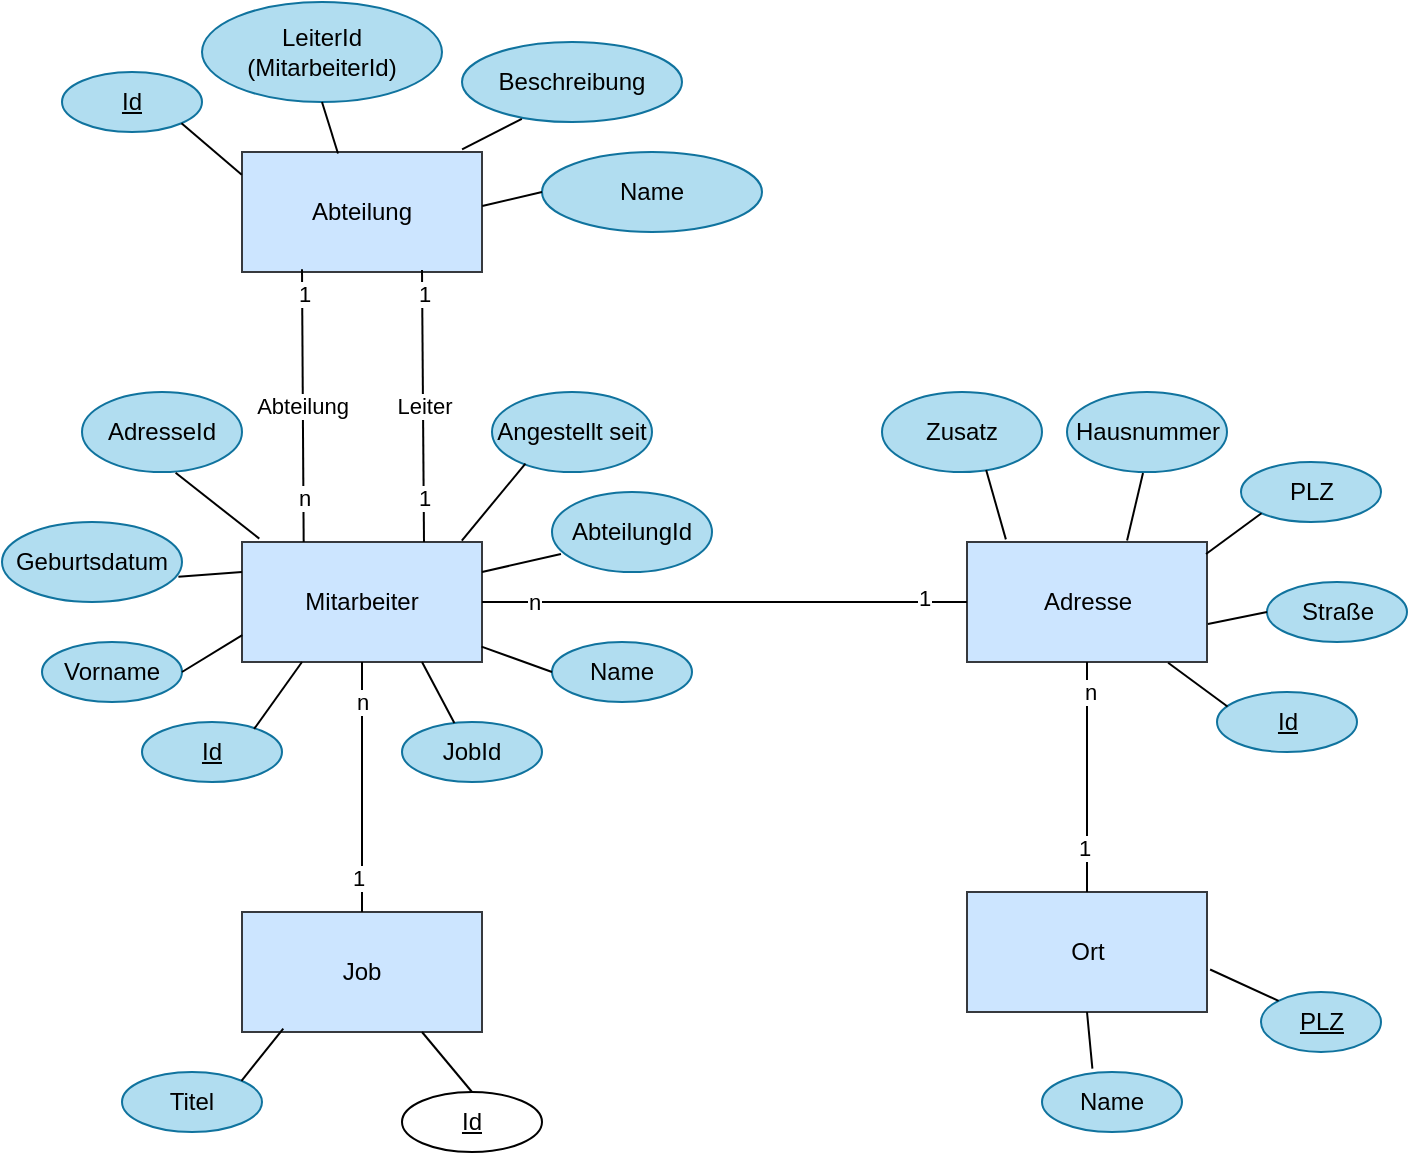 <mxfile version="24.6.2" type="device">
  <diagram id="415Xjly7tCgpQv022EDN" name="Seite-1">
    <mxGraphModel dx="1811" dy="549" grid="1" gridSize="10" guides="1" tooltips="1" connect="1" arrows="1" fold="1" page="1" pageScale="1" pageWidth="827" pageHeight="1169" math="0" shadow="0">
      <root>
        <mxCell id="0" />
        <mxCell id="1" parent="0" />
        <mxCell id="FzVCcaH5rEI2dsI1RSkb-1" value="AdresseId" style="ellipse;whiteSpace=wrap;html=1;fillColor=#b1ddf0;strokeColor=#10739e;" parent="1" vertex="1">
          <mxGeometry x="20" y="295" width="80" height="40" as="geometry" />
        </mxCell>
        <mxCell id="FzVCcaH5rEI2dsI1RSkb-3" value="Hausnummer" style="ellipse;whiteSpace=wrap;html=1;fillColor=#b1ddf0;strokeColor=#10739e;" parent="1" vertex="1">
          <mxGeometry x="512.5" y="295" width="80" height="40" as="geometry" />
        </mxCell>
        <mxCell id="FzVCcaH5rEI2dsI1RSkb-4" value="Name" style="ellipse;whiteSpace=wrap;html=1;fillColor=#b1ddf0;strokeColor=#10739e;" parent="1" vertex="1">
          <mxGeometry x="500" y="635" width="70" height="30" as="geometry" />
        </mxCell>
        <mxCell id="FzVCcaH5rEI2dsI1RSkb-5" value="Mitarbeiter" style="rounded=0;whiteSpace=wrap;html=1;fillColor=#cce5ff;strokeColor=#36393d;" parent="1" vertex="1">
          <mxGeometry x="100" y="370" width="120" height="60" as="geometry" />
        </mxCell>
        <mxCell id="FzVCcaH5rEI2dsI1RSkb-6" value="Abteilung" style="rounded=0;whiteSpace=wrap;html=1;fillColor=#cce5ff;strokeColor=#36393d;" parent="1" vertex="1">
          <mxGeometry x="100" y="175" width="120" height="60" as="geometry" />
        </mxCell>
        <mxCell id="FzVCcaH5rEI2dsI1RSkb-7" value="Adresse" style="rounded=0;whiteSpace=wrap;html=1;fillColor=#cce5ff;strokeColor=#36393d;" parent="1" vertex="1">
          <mxGeometry x="462.5" y="370" width="120" height="60" as="geometry" />
        </mxCell>
        <mxCell id="FzVCcaH5rEI2dsI1RSkb-8" value="Ort" style="rounded=0;whiteSpace=wrap;html=1;fillColor=#cce5ff;strokeColor=#36393d;" parent="1" vertex="1">
          <mxGeometry x="462.5" y="545" width="120" height="60" as="geometry" />
        </mxCell>
        <mxCell id="FzVCcaH5rEI2dsI1RSkb-9" value="&lt;u&gt;Id&lt;/u&gt;" style="ellipse;whiteSpace=wrap;html=1;fillColor=#b1ddf0;strokeColor=#10739e;" parent="1" vertex="1">
          <mxGeometry x="587.5" y="445" width="70" height="30" as="geometry" />
        </mxCell>
        <mxCell id="FzVCcaH5rEI2dsI1RSkb-11" value="Angestellt seit" style="ellipse;whiteSpace=wrap;html=1;fillColor=#b1ddf0;strokeColor=#10739e;" parent="1" vertex="1">
          <mxGeometry x="225" y="295" width="80" height="40" as="geometry" />
        </mxCell>
        <mxCell id="FzVCcaH5rEI2dsI1RSkb-12" value="JobId" style="ellipse;whiteSpace=wrap;html=1;fillColor=#b1ddf0;strokeColor=#10739e;" parent="1" vertex="1">
          <mxGeometry x="180" y="460" width="70" height="30" as="geometry" />
        </mxCell>
        <mxCell id="FzVCcaH5rEI2dsI1RSkb-13" value="Geburtsdatum" style="ellipse;whiteSpace=wrap;html=1;fillColor=#b1ddf0;strokeColor=#10739e;" parent="1" vertex="1">
          <mxGeometry x="-20" y="360" width="90" height="40" as="geometry" />
        </mxCell>
        <mxCell id="FzVCcaH5rEI2dsI1RSkb-16" value="Beschreibung" style="ellipse;whiteSpace=wrap;html=1;fillColor=#b1ddf0;strokeColor=#10739e;" parent="1" vertex="1">
          <mxGeometry x="210" y="120" width="110" height="40" as="geometry" />
        </mxCell>
        <mxCell id="FzVCcaH5rEI2dsI1RSkb-18" value="&lt;u&gt;Id&lt;/u&gt;" style="ellipse;whiteSpace=wrap;html=1;fillColor=#b1ddf0;strokeColor=#10739e;" parent="1" vertex="1">
          <mxGeometry x="10" y="135" width="70" height="30" as="geometry" />
        </mxCell>
        <mxCell id="FzVCcaH5rEI2dsI1RSkb-19" value="LeiterId (MitarbeiterId)" style="ellipse;whiteSpace=wrap;html=1;fillColor=#b1ddf0;strokeColor=#10739e;" parent="1" vertex="1">
          <mxGeometry x="80" y="100" width="120" height="50" as="geometry" />
        </mxCell>
        <mxCell id="FzVCcaH5rEI2dsI1RSkb-20" value="Name" style="ellipse;whiteSpace=wrap;html=1;fillColor=#b1ddf0;strokeColor=#10739e;" parent="1" vertex="1">
          <mxGeometry x="250" y="175" width="110" height="40" as="geometry" />
        </mxCell>
        <mxCell id="FzVCcaH5rEI2dsI1RSkb-22" value="Name" style="ellipse;whiteSpace=wrap;html=1;fillColor=#b1ddf0;strokeColor=#10739e;" parent="1" vertex="1">
          <mxGeometry x="255" y="420" width="70" height="30" as="geometry" />
        </mxCell>
        <mxCell id="FzVCcaH5rEI2dsI1RSkb-23" value="Vorname" style="ellipse;whiteSpace=wrap;html=1;fillColor=#b1ddf0;strokeColor=#10739e;" parent="1" vertex="1">
          <mxGeometry y="420" width="70" height="30" as="geometry" />
        </mxCell>
        <mxCell id="FzVCcaH5rEI2dsI1RSkb-24" value="Straße" style="ellipse;whiteSpace=wrap;html=1;fillColor=#b1ddf0;strokeColor=#10739e;" parent="1" vertex="1">
          <mxGeometry x="612.5" y="390" width="70" height="30" as="geometry" />
        </mxCell>
        <mxCell id="FzVCcaH5rEI2dsI1RSkb-25" value="PLZ" style="ellipse;whiteSpace=wrap;html=1;fillColor=#b1ddf0;strokeColor=#10739e;" parent="1" vertex="1">
          <mxGeometry x="599.5" y="330" width="70" height="30" as="geometry" />
        </mxCell>
        <mxCell id="FzVCcaH5rEI2dsI1RSkb-26" value="Zusatz" style="ellipse;whiteSpace=wrap;html=1;fillColor=#b1ddf0;strokeColor=#10739e;" parent="1" vertex="1">
          <mxGeometry x="420" y="295" width="80" height="40" as="geometry" />
        </mxCell>
        <mxCell id="FzVCcaH5rEI2dsI1RSkb-27" value="&lt;u&gt;PLZ&lt;/u&gt;" style="ellipse;whiteSpace=wrap;html=1;fillColor=#b1ddf0;strokeColor=#10739e;" parent="1" vertex="1">
          <mxGeometry x="609.5" y="595" width="60" height="30" as="geometry" />
        </mxCell>
        <mxCell id="FzVCcaH5rEI2dsI1RSkb-28" value="&lt;u&gt;Id&lt;/u&gt;" style="ellipse;whiteSpace=wrap;html=1;fillColor=#b1ddf0;strokeColor=#10739e;" parent="1" vertex="1">
          <mxGeometry x="50" y="460" width="70" height="30" as="geometry" />
        </mxCell>
        <mxCell id="FzVCcaH5rEI2dsI1RSkb-29" value="&lt;u&gt;Id&lt;/u&gt;" style="ellipse;whiteSpace=wrap;html=1;" parent="1" vertex="1">
          <mxGeometry x="180" y="645" width="70" height="30" as="geometry" />
        </mxCell>
        <mxCell id="FzVCcaH5rEI2dsI1RSkb-31" value="Job" style="rounded=0;whiteSpace=wrap;html=1;fillColor=#cce5ff;strokeColor=#36393d;" parent="1" vertex="1">
          <mxGeometry x="100" y="555" width="120" height="60" as="geometry" />
        </mxCell>
        <mxCell id="FzVCcaH5rEI2dsI1RSkb-32" value="Titel" style="ellipse;whiteSpace=wrap;html=1;fillColor=#b1ddf0;strokeColor=#10739e;" parent="1" vertex="1">
          <mxGeometry x="40" y="635" width="70" height="30" as="geometry" />
        </mxCell>
        <mxCell id="emK_JLEOLE2kQT3VceGG-1" value="" style="endArrow=none;html=1;rounded=0;entryX=0.5;entryY=1;entryDx=0;entryDy=0;exitX=0.5;exitY=0;exitDx=0;exitDy=0;" parent="1" source="FzVCcaH5rEI2dsI1RSkb-8" target="FzVCcaH5rEI2dsI1RSkb-7" edge="1">
          <mxGeometry width="50" height="50" relative="1" as="geometry">
            <mxPoint x="352.5" y="615" as="sourcePoint" />
            <mxPoint x="402.5" y="565" as="targetPoint" />
          </mxGeometry>
        </mxCell>
        <mxCell id="emK_JLEOLE2kQT3VceGG-32" value="n" style="edgeLabel;html=1;align=center;verticalAlign=middle;resizable=0;points=[];" parent="emK_JLEOLE2kQT3VceGG-1" vertex="1" connectable="0">
          <mxGeometry x="0.743" y="-1" relative="1" as="geometry">
            <mxPoint as="offset" />
          </mxGeometry>
        </mxCell>
        <mxCell id="emK_JLEOLE2kQT3VceGG-33" value="1" style="edgeLabel;html=1;align=center;verticalAlign=middle;resizable=0;points=[];" parent="emK_JLEOLE2kQT3VceGG-1" vertex="1" connectable="0">
          <mxGeometry x="-0.619" y="2" relative="1" as="geometry">
            <mxPoint as="offset" />
          </mxGeometry>
        </mxCell>
        <mxCell id="emK_JLEOLE2kQT3VceGG-2" value="" style="endArrow=none;html=1;rounded=0;entryX=0.5;entryY=1;entryDx=0;entryDy=0;exitX=0.5;exitY=0;exitDx=0;exitDy=0;" parent="1" source="FzVCcaH5rEI2dsI1RSkb-31" target="FzVCcaH5rEI2dsI1RSkb-5" edge="1">
          <mxGeometry width="50" height="50" relative="1" as="geometry">
            <mxPoint x="330" y="580" as="sourcePoint" />
            <mxPoint x="380" y="530" as="targetPoint" />
          </mxGeometry>
        </mxCell>
        <mxCell id="emK_JLEOLE2kQT3VceGG-30" value="1" style="edgeLabel;html=1;align=center;verticalAlign=middle;resizable=0;points=[];" parent="emK_JLEOLE2kQT3VceGG-2" vertex="1" connectable="0">
          <mxGeometry x="-0.728" y="2" relative="1" as="geometry">
            <mxPoint as="offset" />
          </mxGeometry>
        </mxCell>
        <mxCell id="emK_JLEOLE2kQT3VceGG-31" value="n" style="edgeLabel;html=1;align=center;verticalAlign=middle;resizable=0;points=[];" parent="emK_JLEOLE2kQT3VceGG-2" vertex="1" connectable="0">
          <mxGeometry x="0.689" relative="1" as="geometry">
            <mxPoint as="offset" />
          </mxGeometry>
        </mxCell>
        <mxCell id="emK_JLEOLE2kQT3VceGG-3" value="Abteilung" style="endArrow=none;html=1;rounded=0;entryX=0.345;entryY=0.984;entryDx=0;entryDy=0;exitX=0.352;exitY=0.006;exitDx=0;exitDy=0;entryPerimeter=0;exitPerimeter=0;" parent="1" edge="1">
          <mxGeometry width="50" height="50" relative="1" as="geometry">
            <mxPoint x="130.84" y="370" as="sourcePoint" />
            <mxPoint x="130.0" y="233.68" as="targetPoint" />
          </mxGeometry>
        </mxCell>
        <mxCell id="emK_JLEOLE2kQT3VceGG-28" value="n" style="edgeLabel;html=1;align=center;verticalAlign=middle;resizable=0;points=[];" parent="emK_JLEOLE2kQT3VceGG-3" vertex="1" connectable="0">
          <mxGeometry x="-0.678" relative="1" as="geometry">
            <mxPoint as="offset" />
          </mxGeometry>
        </mxCell>
        <mxCell id="emK_JLEOLE2kQT3VceGG-29" value="1" style="edgeLabel;html=1;align=center;verticalAlign=middle;resizable=0;points=[];" parent="emK_JLEOLE2kQT3VceGG-3" vertex="1" connectable="0">
          <mxGeometry x="0.82" y="-1" relative="1" as="geometry">
            <mxPoint as="offset" />
          </mxGeometry>
        </mxCell>
        <mxCell id="emK_JLEOLE2kQT3VceGG-4" value="" style="endArrow=none;html=1;rounded=0;entryX=0;entryY=0.5;entryDx=0;entryDy=0;exitX=1;exitY=0.5;exitDx=0;exitDy=0;" parent="1" source="FzVCcaH5rEI2dsI1RSkb-5" target="FzVCcaH5rEI2dsI1RSkb-7" edge="1">
          <mxGeometry width="50" height="50" relative="1" as="geometry">
            <mxPoint x="380" y="520" as="sourcePoint" />
            <mxPoint x="430" y="470" as="targetPoint" />
          </mxGeometry>
        </mxCell>
        <mxCell id="emK_JLEOLE2kQT3VceGG-26" value="n" style="edgeLabel;html=1;align=center;verticalAlign=middle;resizable=0;points=[];" parent="emK_JLEOLE2kQT3VceGG-4" vertex="1" connectable="0">
          <mxGeometry x="-0.788" relative="1" as="geometry">
            <mxPoint as="offset" />
          </mxGeometry>
        </mxCell>
        <mxCell id="emK_JLEOLE2kQT3VceGG-27" value="1" style="edgeLabel;html=1;align=center;verticalAlign=middle;resizable=0;points=[];" parent="emK_JLEOLE2kQT3VceGG-4" vertex="1" connectable="0">
          <mxGeometry x="0.819" y="2" relative="1" as="geometry">
            <mxPoint as="offset" />
          </mxGeometry>
        </mxCell>
        <mxCell id="emK_JLEOLE2kQT3VceGG-6" value="" style="endArrow=none;html=1;rounded=0;entryX=0.585;entryY=1.009;entryDx=0;entryDy=0;entryPerimeter=0;exitX=0.072;exitY=-0.028;exitDx=0;exitDy=0;exitPerimeter=0;" parent="1" source="FzVCcaH5rEI2dsI1RSkb-5" target="FzVCcaH5rEI2dsI1RSkb-1" edge="1">
          <mxGeometry width="50" height="50" relative="1" as="geometry">
            <mxPoint x="200" y="430" as="sourcePoint" />
            <mxPoint x="250" y="380" as="targetPoint" />
          </mxGeometry>
        </mxCell>
        <mxCell id="emK_JLEOLE2kQT3VceGG-7" value="" style="endArrow=none;html=1;rounded=0;entryX=0.98;entryY=0.684;entryDx=0;entryDy=0;entryPerimeter=0;exitX=0;exitY=0.25;exitDx=0;exitDy=0;" parent="1" source="FzVCcaH5rEI2dsI1RSkb-5" target="FzVCcaH5rEI2dsI1RSkb-13" edge="1">
          <mxGeometry width="50" height="50" relative="1" as="geometry">
            <mxPoint x="80" y="430" as="sourcePoint" />
            <mxPoint x="130" y="380" as="targetPoint" />
          </mxGeometry>
        </mxCell>
        <mxCell id="emK_JLEOLE2kQT3VceGG-8" value="" style="endArrow=none;html=1;rounded=0;entryX=0.001;entryY=0.776;entryDx=0;entryDy=0;entryPerimeter=0;exitX=1;exitY=0.5;exitDx=0;exitDy=0;" parent="1" source="FzVCcaH5rEI2dsI1RSkb-23" target="FzVCcaH5rEI2dsI1RSkb-5" edge="1">
          <mxGeometry width="50" height="50" relative="1" as="geometry">
            <mxPoint x="80" y="430" as="sourcePoint" />
            <mxPoint x="130" y="380" as="targetPoint" />
          </mxGeometry>
        </mxCell>
        <mxCell id="emK_JLEOLE2kQT3VceGG-9" value="" style="endArrow=none;html=1;rounded=0;exitX=0.801;exitY=0.115;exitDx=0;exitDy=0;exitPerimeter=0;" parent="1" source="FzVCcaH5rEI2dsI1RSkb-28" edge="1">
          <mxGeometry width="50" height="50" relative="1" as="geometry">
            <mxPoint x="80" y="480" as="sourcePoint" />
            <mxPoint x="130" y="430" as="targetPoint" />
          </mxGeometry>
        </mxCell>
        <mxCell id="emK_JLEOLE2kQT3VceGG-10" value="" style="endArrow=none;html=1;rounded=0;entryX=0.209;entryY=0.895;entryDx=0;entryDy=0;entryPerimeter=0;exitX=0.916;exitY=-0.012;exitDx=0;exitDy=0;exitPerimeter=0;" parent="1" source="FzVCcaH5rEI2dsI1RSkb-5" target="FzVCcaH5rEI2dsI1RSkb-11" edge="1">
          <mxGeometry width="50" height="50" relative="1" as="geometry">
            <mxPoint x="180" y="470" as="sourcePoint" />
            <mxPoint x="230" y="420" as="targetPoint" />
          </mxGeometry>
        </mxCell>
        <mxCell id="emK_JLEOLE2kQT3VceGG-11" value="" style="endArrow=none;html=1;rounded=0;entryX=0;entryY=0.5;entryDx=0;entryDy=0;exitX=0.998;exitY=0.872;exitDx=0;exitDy=0;exitPerimeter=0;" parent="1" source="FzVCcaH5rEI2dsI1RSkb-5" target="FzVCcaH5rEI2dsI1RSkb-22" edge="1">
          <mxGeometry width="50" height="50" relative="1" as="geometry">
            <mxPoint x="180" y="470" as="sourcePoint" />
            <mxPoint x="230" y="420" as="targetPoint" />
          </mxGeometry>
        </mxCell>
        <mxCell id="emK_JLEOLE2kQT3VceGG-12" value="" style="endArrow=none;html=1;rounded=0;entryX=0.75;entryY=1;entryDx=0;entryDy=0;exitX=0.374;exitY=0.018;exitDx=0;exitDy=0;exitPerimeter=0;" parent="1" source="FzVCcaH5rEI2dsI1RSkb-12" target="FzVCcaH5rEI2dsI1RSkb-5" edge="1">
          <mxGeometry width="50" height="50" relative="1" as="geometry">
            <mxPoint x="180" y="470" as="sourcePoint" />
            <mxPoint x="230" y="420" as="targetPoint" />
          </mxGeometry>
        </mxCell>
        <mxCell id="emK_JLEOLE2kQT3VceGG-13" value="" style="endArrow=none;html=1;rounded=0;entryX=1;entryY=1;entryDx=0;entryDy=0;exitX=-0.001;exitY=0.19;exitDx=0;exitDy=0;exitPerimeter=0;" parent="1" source="FzVCcaH5rEI2dsI1RSkb-6" target="FzVCcaH5rEI2dsI1RSkb-18" edge="1">
          <mxGeometry width="50" height="50" relative="1" as="geometry">
            <mxPoint x="120" y="205" as="sourcePoint" />
            <mxPoint x="170" y="155" as="targetPoint" />
          </mxGeometry>
        </mxCell>
        <mxCell id="emK_JLEOLE2kQT3VceGG-14" value="" style="endArrow=none;html=1;rounded=0;entryX=0.5;entryY=1;entryDx=0;entryDy=0;exitX=0.4;exitY=0.013;exitDx=0;exitDy=0;exitPerimeter=0;" parent="1" source="FzVCcaH5rEI2dsI1RSkb-6" target="FzVCcaH5rEI2dsI1RSkb-19" edge="1">
          <mxGeometry width="50" height="50" relative="1" as="geometry">
            <mxPoint x="120" y="205" as="sourcePoint" />
            <mxPoint x="170" y="155" as="targetPoint" />
          </mxGeometry>
        </mxCell>
        <mxCell id="emK_JLEOLE2kQT3VceGG-15" value="" style="endArrow=none;html=1;rounded=0;entryX=0.272;entryY=0.961;entryDx=0;entryDy=0;entryPerimeter=0;exitX=0.917;exitY=-0.022;exitDx=0;exitDy=0;exitPerimeter=0;" parent="1" source="FzVCcaH5rEI2dsI1RSkb-6" target="FzVCcaH5rEI2dsI1RSkb-16" edge="1">
          <mxGeometry width="50" height="50" relative="1" as="geometry">
            <mxPoint x="240" y="175" as="sourcePoint" />
            <mxPoint x="290" y="125" as="targetPoint" />
          </mxGeometry>
        </mxCell>
        <mxCell id="emK_JLEOLE2kQT3VceGG-16" value="" style="endArrow=none;html=1;rounded=0;entryX=0;entryY=0.5;entryDx=0;entryDy=0;exitX=1.001;exitY=0.45;exitDx=0;exitDy=0;exitPerimeter=0;" parent="1" source="FzVCcaH5rEI2dsI1RSkb-6" target="FzVCcaH5rEI2dsI1RSkb-20" edge="1">
          <mxGeometry width="50" height="50" relative="1" as="geometry">
            <mxPoint x="240" y="175" as="sourcePoint" />
            <mxPoint x="290" y="125" as="targetPoint" />
          </mxGeometry>
        </mxCell>
        <mxCell id="emK_JLEOLE2kQT3VceGG-17" value="" style="endArrow=none;html=1;rounded=0;entryX=0.651;entryY=0.975;entryDx=0;entryDy=0;entryPerimeter=0;exitX=0.162;exitY=-0.022;exitDx=0;exitDy=0;exitPerimeter=0;" parent="1" source="FzVCcaH5rEI2dsI1RSkb-7" target="FzVCcaH5rEI2dsI1RSkb-26" edge="1">
          <mxGeometry width="50" height="50" relative="1" as="geometry">
            <mxPoint x="462.5" y="385" as="sourcePoint" />
            <mxPoint x="512.5" y="335" as="targetPoint" />
          </mxGeometry>
        </mxCell>
        <mxCell id="emK_JLEOLE2kQT3VceGG-18" value="" style="endArrow=none;html=1;rounded=0;entryX=0.475;entryY=1.012;entryDx=0;entryDy=0;entryPerimeter=0;exitX=0.667;exitY=-0.013;exitDx=0;exitDy=0;exitPerimeter=0;" parent="1" source="FzVCcaH5rEI2dsI1RSkb-7" target="FzVCcaH5rEI2dsI1RSkb-3" edge="1">
          <mxGeometry width="50" height="50" relative="1" as="geometry">
            <mxPoint x="532.5" y="395" as="sourcePoint" />
            <mxPoint x="582.5" y="345" as="targetPoint" />
          </mxGeometry>
        </mxCell>
        <mxCell id="emK_JLEOLE2kQT3VceGG-19" value="" style="endArrow=none;html=1;rounded=0;entryX=0;entryY=1;entryDx=0;entryDy=0;exitX=0.996;exitY=0.1;exitDx=0;exitDy=0;exitPerimeter=0;" parent="1" source="FzVCcaH5rEI2dsI1RSkb-7" target="FzVCcaH5rEI2dsI1RSkb-25" edge="1">
          <mxGeometry width="50" height="50" relative="1" as="geometry">
            <mxPoint x="532.5" y="395" as="sourcePoint" />
            <mxPoint x="582.5" y="345" as="targetPoint" />
          </mxGeometry>
        </mxCell>
        <mxCell id="emK_JLEOLE2kQT3VceGG-20" value="" style="endArrow=none;html=1;rounded=0;entryX=0;entryY=0.5;entryDx=0;entryDy=0;exitX=1.004;exitY=0.684;exitDx=0;exitDy=0;exitPerimeter=0;" parent="1" source="FzVCcaH5rEI2dsI1RSkb-7" target="FzVCcaH5rEI2dsI1RSkb-24" edge="1">
          <mxGeometry width="50" height="50" relative="1" as="geometry">
            <mxPoint x="532.5" y="465" as="sourcePoint" />
            <mxPoint x="582.5" y="415" as="targetPoint" />
          </mxGeometry>
        </mxCell>
        <mxCell id="emK_JLEOLE2kQT3VceGG-21" value="" style="endArrow=none;html=1;rounded=0;entryX=0.075;entryY=0.241;entryDx=0;entryDy=0;exitX=0.838;exitY=1.006;exitDx=0;exitDy=0;exitPerimeter=0;entryPerimeter=0;" parent="1" source="FzVCcaH5rEI2dsI1RSkb-7" target="FzVCcaH5rEI2dsI1RSkb-9" edge="1">
          <mxGeometry width="50" height="50" relative="1" as="geometry">
            <mxPoint x="532.5" y="465" as="sourcePoint" />
            <mxPoint x="582.5" y="415" as="targetPoint" />
          </mxGeometry>
        </mxCell>
        <mxCell id="emK_JLEOLE2kQT3VceGG-22" value="" style="endArrow=none;html=1;rounded=0;entryX=1.013;entryY=0.646;entryDx=0;entryDy=0;entryPerimeter=0;exitX=0;exitY=0;exitDx=0;exitDy=0;" parent="1" source="FzVCcaH5rEI2dsI1RSkb-27" target="FzVCcaH5rEI2dsI1RSkb-8" edge="1">
          <mxGeometry width="50" height="50" relative="1" as="geometry">
            <mxPoint x="432.5" y="675" as="sourcePoint" />
            <mxPoint x="482.5" y="625" as="targetPoint" />
          </mxGeometry>
        </mxCell>
        <mxCell id="emK_JLEOLE2kQT3VceGG-23" value="" style="endArrow=none;html=1;rounded=0;exitX=0.36;exitY=-0.057;exitDx=0;exitDy=0;exitPerimeter=0;" parent="1" source="FzVCcaH5rEI2dsI1RSkb-4" edge="1">
          <mxGeometry width="50" height="50" relative="1" as="geometry">
            <mxPoint x="472.5" y="655" as="sourcePoint" />
            <mxPoint x="522.5" y="605" as="targetPoint" />
          </mxGeometry>
        </mxCell>
        <mxCell id="emK_JLEOLE2kQT3VceGG-24" value="" style="endArrow=none;html=1;rounded=0;entryX=0.75;entryY=1;entryDx=0;entryDy=0;exitX=0.5;exitY=0;exitDx=0;exitDy=0;" parent="1" source="FzVCcaH5rEI2dsI1RSkb-29" target="FzVCcaH5rEI2dsI1RSkb-31" edge="1">
          <mxGeometry width="50" height="50" relative="1" as="geometry">
            <mxPoint x="210" y="690" as="sourcePoint" />
            <mxPoint x="260" y="640" as="targetPoint" />
          </mxGeometry>
        </mxCell>
        <mxCell id="emK_JLEOLE2kQT3VceGG-25" value="" style="endArrow=none;html=1;rounded=0;entryX=0.172;entryY=0.972;entryDx=0;entryDy=0;entryPerimeter=0;exitX=1;exitY=0;exitDx=0;exitDy=0;" parent="1" source="FzVCcaH5rEI2dsI1RSkb-32" target="FzVCcaH5rEI2dsI1RSkb-31" edge="1">
          <mxGeometry width="50" height="50" relative="1" as="geometry">
            <mxPoint x="210" y="690" as="sourcePoint" />
            <mxPoint x="260" y="640" as="targetPoint" />
          </mxGeometry>
        </mxCell>
        <mxCell id="KQbTEzfurb5w4BtPQ0st-1" value="AbteilungId" style="ellipse;whiteSpace=wrap;html=1;fillColor=#b1ddf0;strokeColor=#10739e;" vertex="1" parent="1">
          <mxGeometry x="255" y="345" width="80" height="40" as="geometry" />
        </mxCell>
        <mxCell id="KQbTEzfurb5w4BtPQ0st-2" value="" style="endArrow=none;html=1;rounded=0;entryX=0.056;entryY=0.775;entryDx=0;entryDy=0;entryPerimeter=0;exitX=1;exitY=0.25;exitDx=0;exitDy=0;" edge="1" parent="1" source="FzVCcaH5rEI2dsI1RSkb-5" target="KQbTEzfurb5w4BtPQ0st-1">
          <mxGeometry width="50" height="50" relative="1" as="geometry">
            <mxPoint x="210" y="420" as="sourcePoint" />
            <mxPoint x="260" y="370" as="targetPoint" />
          </mxGeometry>
        </mxCell>
        <mxCell id="KQbTEzfurb5w4BtPQ0st-3" value="Leiter" style="endArrow=none;html=1;rounded=0;entryX=0.345;entryY=0.984;entryDx=0;entryDy=0;exitX=0.352;exitY=0.006;exitDx=0;exitDy=0;entryPerimeter=0;exitPerimeter=0;" edge="1" parent="1">
          <mxGeometry width="50" height="50" relative="1" as="geometry">
            <mxPoint x="191" y="370" as="sourcePoint" />
            <mxPoint x="190" y="234" as="targetPoint" />
          </mxGeometry>
        </mxCell>
        <mxCell id="KQbTEzfurb5w4BtPQ0st-4" value="1" style="edgeLabel;html=1;align=center;verticalAlign=middle;resizable=0;points=[];" vertex="1" connectable="0" parent="KQbTEzfurb5w4BtPQ0st-3">
          <mxGeometry x="-0.678" relative="1" as="geometry">
            <mxPoint as="offset" />
          </mxGeometry>
        </mxCell>
        <mxCell id="KQbTEzfurb5w4BtPQ0st-5" value="1" style="edgeLabel;html=1;align=center;verticalAlign=middle;resizable=0;points=[];" vertex="1" connectable="0" parent="KQbTEzfurb5w4BtPQ0st-3">
          <mxGeometry x="0.82" y="-1" relative="1" as="geometry">
            <mxPoint as="offset" />
          </mxGeometry>
        </mxCell>
      </root>
    </mxGraphModel>
  </diagram>
</mxfile>
